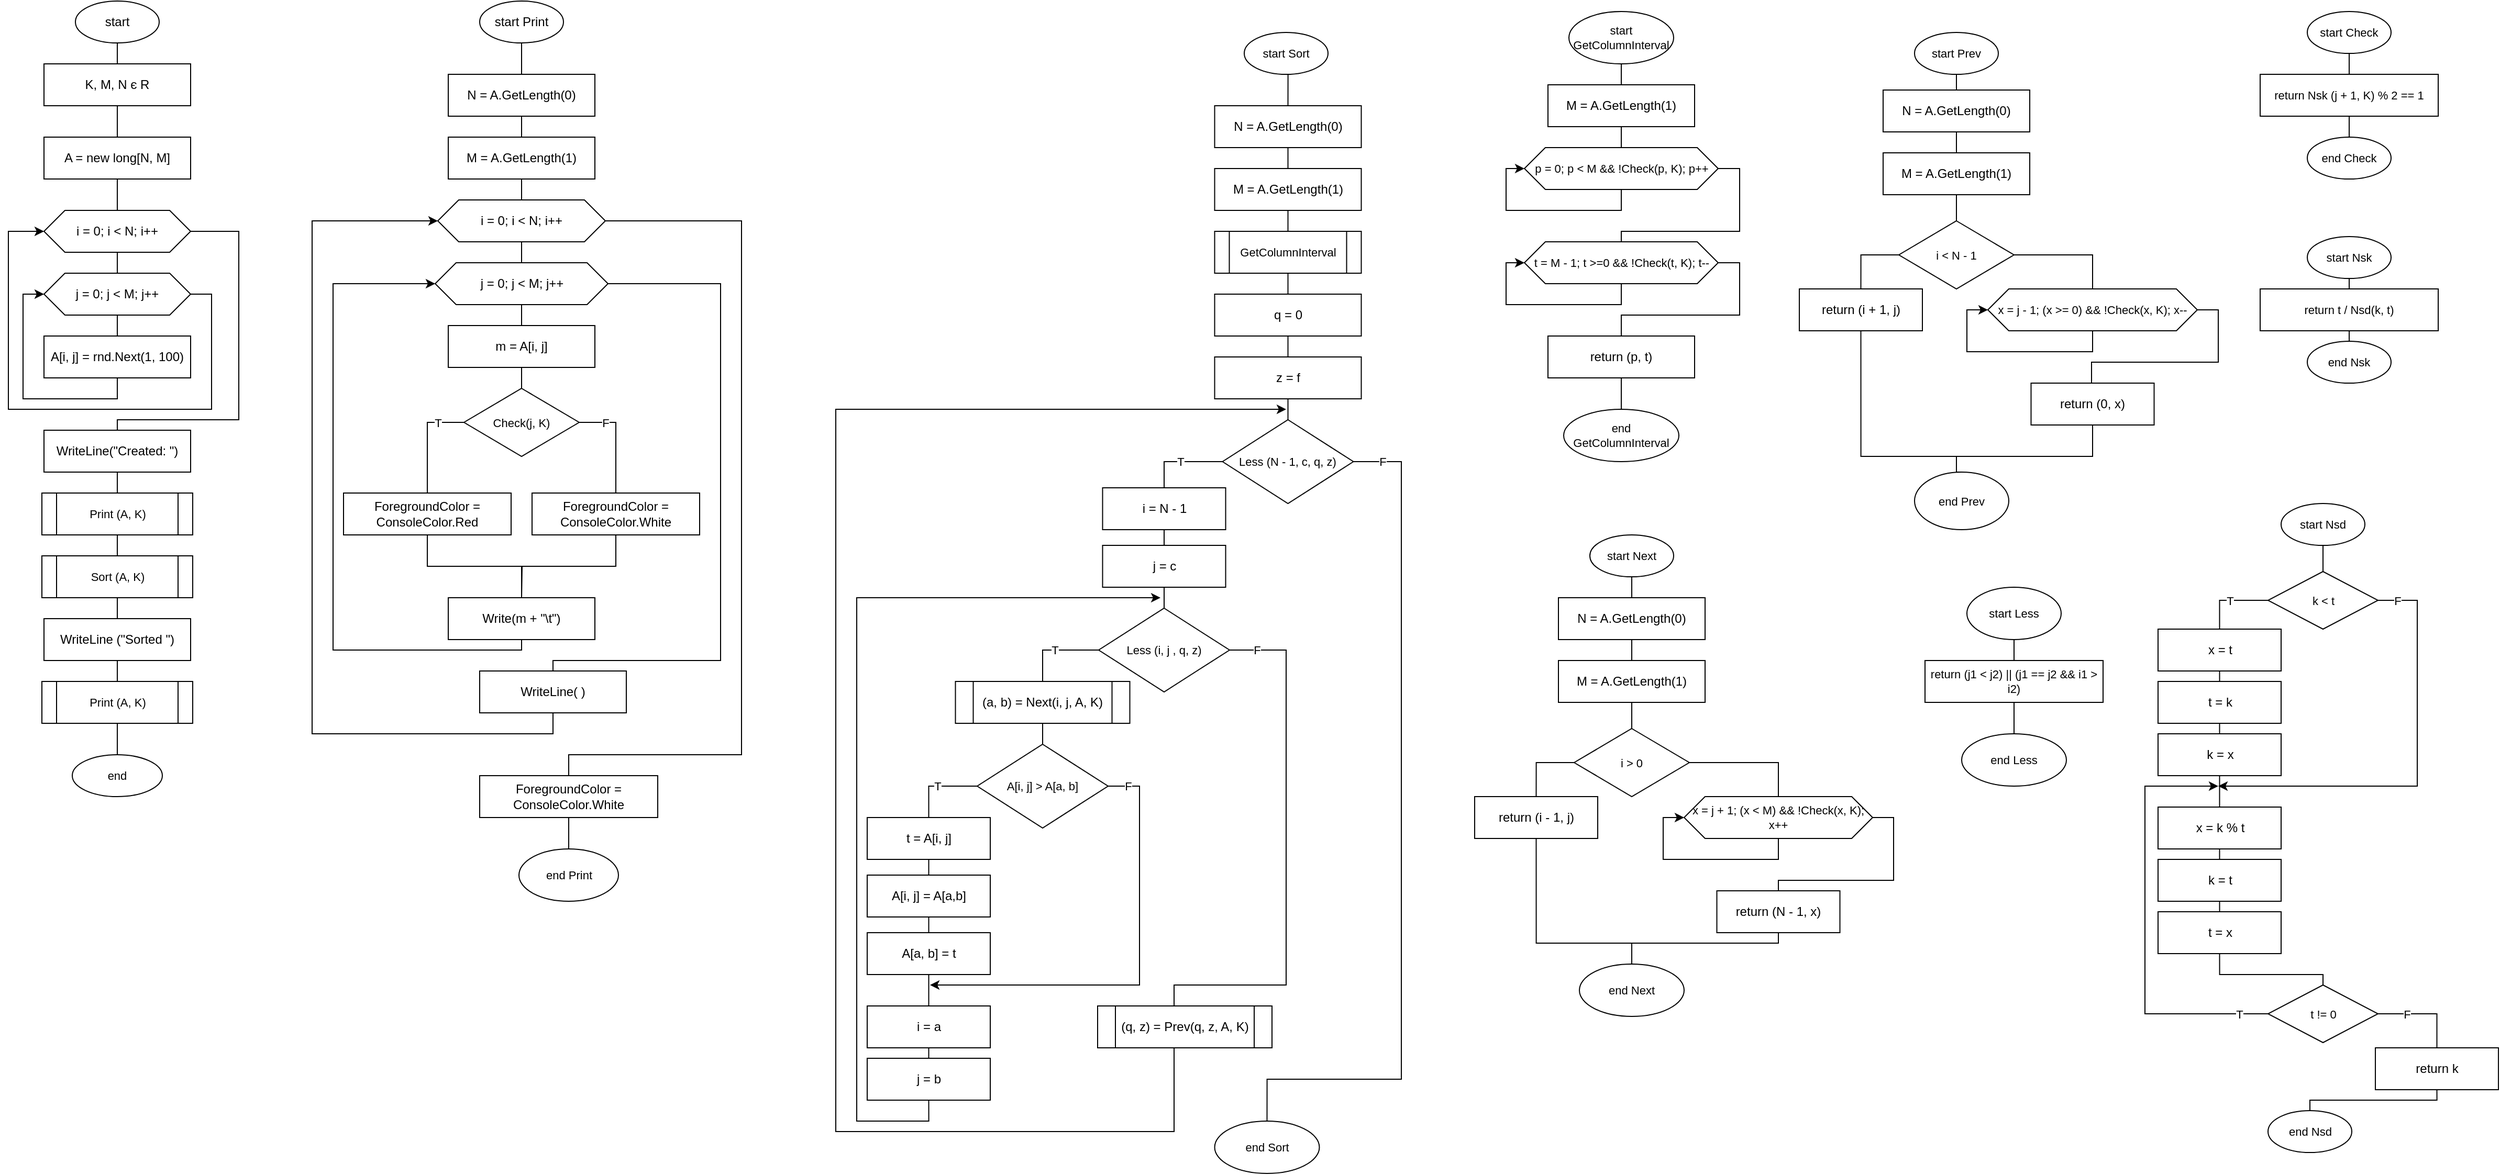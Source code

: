<mxfile version="16.1.2" type="device"><diagram id="p7YYzh1ddA6WnzaodlVI" name="Страница 1"><mxGraphModel dx="2470" dy="1106" grid="1" gridSize="10" guides="1" tooltips="1" connect="1" arrows="1" fold="1" page="1" pageScale="1" pageWidth="827" pageHeight="1169" math="0" shadow="0"><root><mxCell id="0"/><mxCell id="1" parent="0"/><mxCell id="YB86YtJHSqXhkbWJvaEP-5" style="edgeStyle=orthogonalEdgeStyle;rounded=0;orthogonalLoop=1;jettySize=auto;html=1;exitX=0.5;exitY=1;exitDx=0;exitDy=0;exitPerimeter=0;entryX=0.5;entryY=0;entryDx=0;entryDy=0;endArrow=none;endFill=0;" edge="1" parent="1" source="YB86YtJHSqXhkbWJvaEP-1" target="YB86YtJHSqXhkbWJvaEP-2"><mxGeometry relative="1" as="geometry"/></mxCell><mxCell id="YB86YtJHSqXhkbWJvaEP-1" value="start" style="strokeWidth=1;html=1;shape=mxgraph.flowchart.start_1;whiteSpace=wrap;" vertex="1" parent="1"><mxGeometry x="374" y="40" width="80" height="40" as="geometry"/></mxCell><mxCell id="YB86YtJHSqXhkbWJvaEP-6" style="edgeStyle=orthogonalEdgeStyle;rounded=0;orthogonalLoop=1;jettySize=auto;html=1;exitX=0.5;exitY=1;exitDx=0;exitDy=0;entryX=0.5;entryY=0;entryDx=0;entryDy=0;endArrow=none;endFill=0;" edge="1" parent="1" source="YB86YtJHSqXhkbWJvaEP-2" target="YB86YtJHSqXhkbWJvaEP-4"><mxGeometry relative="1" as="geometry"/></mxCell><mxCell id="YB86YtJHSqXhkbWJvaEP-2" value="K, M, N є R" style="rounded=0;whiteSpace=wrap;html=1;strokeWidth=1;" vertex="1" parent="1"><mxGeometry x="344" y="100" width="140" height="40" as="geometry"/></mxCell><mxCell id="YB86YtJHSqXhkbWJvaEP-9" style="edgeStyle=orthogonalEdgeStyle;rounded=0;orthogonalLoop=1;jettySize=auto;html=1;exitX=0.5;exitY=1;exitDx=0;exitDy=0;entryX=0.5;entryY=0;entryDx=0;entryDy=0;endArrow=none;endFill=0;" edge="1" parent="1" source="YB86YtJHSqXhkbWJvaEP-4" target="YB86YtJHSqXhkbWJvaEP-7"><mxGeometry relative="1" as="geometry"/></mxCell><mxCell id="YB86YtJHSqXhkbWJvaEP-4" value="A = new long[N, M]" style="rounded=0;whiteSpace=wrap;html=1;strokeWidth=1;" vertex="1" parent="1"><mxGeometry x="344" y="170" width="140" height="40" as="geometry"/></mxCell><mxCell id="YB86YtJHSqXhkbWJvaEP-10" style="edgeStyle=orthogonalEdgeStyle;rounded=0;orthogonalLoop=1;jettySize=auto;html=1;exitX=0.5;exitY=1;exitDx=0;exitDy=0;entryX=0.5;entryY=0;entryDx=0;entryDy=0;endArrow=none;endFill=0;" edge="1" parent="1" source="YB86YtJHSqXhkbWJvaEP-7" target="YB86YtJHSqXhkbWJvaEP-8"><mxGeometry relative="1" as="geometry"/></mxCell><mxCell id="YB86YtJHSqXhkbWJvaEP-16" style="edgeStyle=orthogonalEdgeStyle;rounded=0;orthogonalLoop=1;jettySize=auto;html=1;exitX=1;exitY=0.5;exitDx=0;exitDy=0;endArrow=none;endFill=0;entryX=0.5;entryY=0;entryDx=0;entryDy=0;" edge="1" parent="1" source="YB86YtJHSqXhkbWJvaEP-7" target="YB86YtJHSqXhkbWJvaEP-15"><mxGeometry relative="1" as="geometry"><mxPoint x="520" y="470" as="targetPoint"/><Array as="points"><mxPoint x="530" y="260"/><mxPoint x="530" y="440"/><mxPoint x="414" y="440"/></Array></mxGeometry></mxCell><mxCell id="YB86YtJHSqXhkbWJvaEP-7" value="i = 0; i &amp;lt; N; i++" style="shape=hexagon;perimeter=hexagonPerimeter2;whiteSpace=wrap;html=1;fixedSize=1;strokeWidth=1;" vertex="1" parent="1"><mxGeometry x="344" y="240" width="140" height="40" as="geometry"/></mxCell><mxCell id="YB86YtJHSqXhkbWJvaEP-12" style="edgeStyle=orthogonalEdgeStyle;rounded=0;orthogonalLoop=1;jettySize=auto;html=1;exitX=0.5;exitY=1;exitDx=0;exitDy=0;endArrow=none;endFill=0;" edge="1" parent="1" source="YB86YtJHSqXhkbWJvaEP-8" target="YB86YtJHSqXhkbWJvaEP-11"><mxGeometry relative="1" as="geometry"/></mxCell><mxCell id="YB86YtJHSqXhkbWJvaEP-14" style="edgeStyle=orthogonalEdgeStyle;rounded=0;orthogonalLoop=1;jettySize=auto;html=1;exitX=1;exitY=0.5;exitDx=0;exitDy=0;endArrow=classic;endFill=1;entryX=0;entryY=0.5;entryDx=0;entryDy=0;" edge="1" parent="1" source="YB86YtJHSqXhkbWJvaEP-8" target="YB86YtJHSqXhkbWJvaEP-7"><mxGeometry relative="1" as="geometry"><mxPoint x="340" y="260" as="targetPoint"/><Array as="points"><mxPoint x="504" y="320"/><mxPoint x="504" y="430"/><mxPoint x="310" y="430"/><mxPoint x="310" y="260"/></Array></mxGeometry></mxCell><mxCell id="YB86YtJHSqXhkbWJvaEP-8" value="j = 0; j &amp;lt; M; j++" style="shape=hexagon;perimeter=hexagonPerimeter2;whiteSpace=wrap;html=1;fixedSize=1;strokeWidth=1;" vertex="1" parent="1"><mxGeometry x="344" y="300" width="140" height="40" as="geometry"/></mxCell><mxCell id="YB86YtJHSqXhkbWJvaEP-13" style="edgeStyle=orthogonalEdgeStyle;rounded=0;orthogonalLoop=1;jettySize=auto;html=1;exitX=0.5;exitY=1;exitDx=0;exitDy=0;entryX=0;entryY=0.5;entryDx=0;entryDy=0;endArrow=classic;endFill=1;" edge="1" parent="1" source="YB86YtJHSqXhkbWJvaEP-11" target="YB86YtJHSqXhkbWJvaEP-8"><mxGeometry relative="1" as="geometry"/></mxCell><mxCell id="YB86YtJHSqXhkbWJvaEP-11" value="A[i, j] = rnd.Next(1, 100)" style="rounded=0;whiteSpace=wrap;html=1;strokeWidth=1;" vertex="1" parent="1"><mxGeometry x="344" y="360" width="140" height="40" as="geometry"/></mxCell><mxCell id="YB86YtJHSqXhkbWJvaEP-26" style="edgeStyle=orthogonalEdgeStyle;rounded=0;orthogonalLoop=1;jettySize=auto;html=1;exitX=0.5;exitY=1;exitDx=0;exitDy=0;fontSize=11;endArrow=none;endFill=0;" edge="1" parent="1" source="YB86YtJHSqXhkbWJvaEP-15" target="YB86YtJHSqXhkbWJvaEP-23"><mxGeometry relative="1" as="geometry"/></mxCell><mxCell id="YB86YtJHSqXhkbWJvaEP-15" value="WriteLine(&quot;Created: &quot;)" style="rounded=0;whiteSpace=wrap;html=1;strokeWidth=1;" vertex="1" parent="1"><mxGeometry x="344" y="450" width="140" height="40" as="geometry"/></mxCell><mxCell id="YB86YtJHSqXhkbWJvaEP-27" style="edgeStyle=orthogonalEdgeStyle;rounded=0;orthogonalLoop=1;jettySize=auto;html=1;exitX=0.5;exitY=1;exitDx=0;exitDy=0;fontSize=11;endArrow=none;endFill=0;" edge="1" parent="1" source="YB86YtJHSqXhkbWJvaEP-23" target="YB86YtJHSqXhkbWJvaEP-24"><mxGeometry relative="1" as="geometry"/></mxCell><mxCell id="YB86YtJHSqXhkbWJvaEP-23" value="Print (A, K)" style="shape=process;whiteSpace=wrap;html=1;backgroundOutline=1;fontSize=11;" vertex="1" parent="1"><mxGeometry x="342" y="510" width="144" height="40" as="geometry"/></mxCell><mxCell id="YB86YtJHSqXhkbWJvaEP-29" style="edgeStyle=orthogonalEdgeStyle;rounded=0;orthogonalLoop=1;jettySize=auto;html=1;exitX=0.5;exitY=1;exitDx=0;exitDy=0;entryX=0.5;entryY=0;entryDx=0;entryDy=0;fontSize=11;endArrow=none;endFill=0;" edge="1" parent="1" source="YB86YtJHSqXhkbWJvaEP-24" target="YB86YtJHSqXhkbWJvaEP-28"><mxGeometry relative="1" as="geometry"/></mxCell><mxCell id="YB86YtJHSqXhkbWJvaEP-24" value="Sort (A, K)" style="shape=process;whiteSpace=wrap;html=1;backgroundOutline=1;fontSize=11;" vertex="1" parent="1"><mxGeometry x="342" y="570" width="144" height="40" as="geometry"/></mxCell><mxCell id="YB86YtJHSqXhkbWJvaEP-32" style="edgeStyle=orthogonalEdgeStyle;rounded=0;orthogonalLoop=1;jettySize=auto;html=1;exitX=0.5;exitY=1;exitDx=0;exitDy=0;entryX=0.5;entryY=0;entryDx=0;entryDy=0;entryPerimeter=0;fontSize=11;endArrow=none;endFill=0;" edge="1" parent="1" source="YB86YtJHSqXhkbWJvaEP-25" target="YB86YtJHSqXhkbWJvaEP-31"><mxGeometry relative="1" as="geometry"/></mxCell><mxCell id="YB86YtJHSqXhkbWJvaEP-25" value="Print (A, K)" style="shape=process;whiteSpace=wrap;html=1;backgroundOutline=1;fontSize=11;" vertex="1" parent="1"><mxGeometry x="342" y="690" width="144" height="40" as="geometry"/></mxCell><mxCell id="YB86YtJHSqXhkbWJvaEP-30" style="edgeStyle=orthogonalEdgeStyle;rounded=0;orthogonalLoop=1;jettySize=auto;html=1;exitX=0.5;exitY=1;exitDx=0;exitDy=0;entryX=0.5;entryY=0;entryDx=0;entryDy=0;fontSize=11;endArrow=none;endFill=0;" edge="1" parent="1" source="YB86YtJHSqXhkbWJvaEP-28" target="YB86YtJHSqXhkbWJvaEP-25"><mxGeometry relative="1" as="geometry"/></mxCell><mxCell id="YB86YtJHSqXhkbWJvaEP-28" value="WriteLine (&quot;Sorted &quot;)" style="rounded=0;whiteSpace=wrap;html=1;strokeWidth=1;" vertex="1" parent="1"><mxGeometry x="344" y="630" width="140" height="40" as="geometry"/></mxCell><mxCell id="YB86YtJHSqXhkbWJvaEP-31" value="end" style="strokeWidth=1;html=1;shape=mxgraph.flowchart.start_1;whiteSpace=wrap;fontSize=11;" vertex="1" parent="1"><mxGeometry x="371" y="760" width="86" height="40" as="geometry"/></mxCell><mxCell id="YB86YtJHSqXhkbWJvaEP-39" style="edgeStyle=orthogonalEdgeStyle;rounded=0;orthogonalLoop=1;jettySize=auto;html=1;exitX=0.5;exitY=1;exitDx=0;exitDy=0;exitPerimeter=0;entryX=0.5;entryY=0;entryDx=0;entryDy=0;fontSize=11;endArrow=none;endFill=0;" edge="1" parent="1" source="YB86YtJHSqXhkbWJvaEP-34" target="YB86YtJHSqXhkbWJvaEP-35"><mxGeometry relative="1" as="geometry"/></mxCell><mxCell id="YB86YtJHSqXhkbWJvaEP-34" value="start Print" style="strokeWidth=1;html=1;shape=mxgraph.flowchart.start_1;whiteSpace=wrap;" vertex="1" parent="1"><mxGeometry x="760" y="40" width="80" height="40" as="geometry"/></mxCell><mxCell id="YB86YtJHSqXhkbWJvaEP-40" style="edgeStyle=orthogonalEdgeStyle;rounded=0;orthogonalLoop=1;jettySize=auto;html=1;exitX=0.5;exitY=1;exitDx=0;exitDy=0;entryX=0.5;entryY=0;entryDx=0;entryDy=0;fontSize=11;endArrow=none;endFill=0;" edge="1" parent="1" source="YB86YtJHSqXhkbWJvaEP-35" target="YB86YtJHSqXhkbWJvaEP-36"><mxGeometry relative="1" as="geometry"/></mxCell><mxCell id="YB86YtJHSqXhkbWJvaEP-35" value="N = A.GetLength(0)" style="rounded=0;whiteSpace=wrap;html=1;strokeWidth=1;" vertex="1" parent="1"><mxGeometry x="730" y="110" width="140" height="40" as="geometry"/></mxCell><mxCell id="YB86YtJHSqXhkbWJvaEP-41" style="edgeStyle=orthogonalEdgeStyle;rounded=0;orthogonalLoop=1;jettySize=auto;html=1;exitX=0.5;exitY=1;exitDx=0;exitDy=0;fontSize=11;endArrow=none;endFill=0;" edge="1" parent="1" source="YB86YtJHSqXhkbWJvaEP-36" target="YB86YtJHSqXhkbWJvaEP-37"><mxGeometry relative="1" as="geometry"/></mxCell><mxCell id="YB86YtJHSqXhkbWJvaEP-36" value="M = A.GetLength(1)" style="rounded=0;whiteSpace=wrap;html=1;strokeWidth=1;" vertex="1" parent="1"><mxGeometry x="730" y="170" width="140" height="40" as="geometry"/></mxCell><mxCell id="YB86YtJHSqXhkbWJvaEP-42" style="edgeStyle=orthogonalEdgeStyle;rounded=0;orthogonalLoop=1;jettySize=auto;html=1;exitX=0.5;exitY=1;exitDx=0;exitDy=0;entryX=0.5;entryY=0;entryDx=0;entryDy=0;fontSize=11;endArrow=none;endFill=0;" edge="1" parent="1" source="YB86YtJHSqXhkbWJvaEP-37" target="YB86YtJHSqXhkbWJvaEP-38"><mxGeometry relative="1" as="geometry"/></mxCell><mxCell id="YB86YtJHSqXhkbWJvaEP-62" style="edgeStyle=orthogonalEdgeStyle;rounded=0;orthogonalLoop=1;jettySize=auto;html=1;exitX=1;exitY=0.5;exitDx=0;exitDy=0;fontSize=11;endArrow=none;endFill=0;entryX=0.5;entryY=0;entryDx=0;entryDy=0;" edge="1" parent="1" source="YB86YtJHSqXhkbWJvaEP-37" target="YB86YtJHSqXhkbWJvaEP-63"><mxGeometry relative="1" as="geometry"><mxPoint x="1010" y="760" as="targetPoint"/><Array as="points"><mxPoint x="1010" y="250"/><mxPoint x="1010" y="760"/><mxPoint x="845" y="760"/></Array></mxGeometry></mxCell><mxCell id="YB86YtJHSqXhkbWJvaEP-37" value="i = 0; i &amp;lt; N; i++" style="shape=hexagon;perimeter=hexagonPerimeter2;whiteSpace=wrap;html=1;fixedSize=1;strokeWidth=1;" vertex="1" parent="1"><mxGeometry x="720" y="230" width="160" height="40" as="geometry"/></mxCell><mxCell id="YB86YtJHSqXhkbWJvaEP-45" style="edgeStyle=orthogonalEdgeStyle;rounded=0;orthogonalLoop=1;jettySize=auto;html=1;exitX=0.5;exitY=1;exitDx=0;exitDy=0;entryX=0.5;entryY=0;entryDx=0;entryDy=0;fontSize=11;endArrow=none;endFill=0;" edge="1" parent="1" source="YB86YtJHSqXhkbWJvaEP-38" target="YB86YtJHSqXhkbWJvaEP-43"><mxGeometry relative="1" as="geometry"/></mxCell><mxCell id="YB86YtJHSqXhkbWJvaEP-57" style="edgeStyle=orthogonalEdgeStyle;rounded=0;orthogonalLoop=1;jettySize=auto;html=1;exitX=1;exitY=0.5;exitDx=0;exitDy=0;fontSize=11;endArrow=none;endFill=0;entryX=0.5;entryY=0;entryDx=0;entryDy=0;" edge="1" parent="1" source="YB86YtJHSqXhkbWJvaEP-38" target="YB86YtJHSqXhkbWJvaEP-56"><mxGeometry relative="1" as="geometry"><mxPoint x="990" y="720" as="targetPoint"/><Array as="points"><mxPoint x="990" y="310"/><mxPoint x="990" y="670"/><mxPoint x="830" y="670"/></Array></mxGeometry></mxCell><mxCell id="YB86YtJHSqXhkbWJvaEP-38" value="j = 0; j &amp;lt; M; j++" style="shape=hexagon;perimeter=hexagonPerimeter2;whiteSpace=wrap;html=1;fixedSize=1;strokeWidth=1;" vertex="1" parent="1"><mxGeometry x="717.5" y="290" width="165" height="40" as="geometry"/></mxCell><mxCell id="YB86YtJHSqXhkbWJvaEP-47" style="edgeStyle=orthogonalEdgeStyle;rounded=0;orthogonalLoop=1;jettySize=auto;html=1;exitX=0.5;exitY=1;exitDx=0;exitDy=0;entryX=0.5;entryY=0;entryDx=0;entryDy=0;fontSize=11;endArrow=none;endFill=0;" edge="1" parent="1" source="YB86YtJHSqXhkbWJvaEP-43" target="YB86YtJHSqXhkbWJvaEP-46"><mxGeometry relative="1" as="geometry"/></mxCell><mxCell id="YB86YtJHSqXhkbWJvaEP-43" value="m = A[i, j]" style="rounded=0;whiteSpace=wrap;html=1;strokeWidth=1;" vertex="1" parent="1"><mxGeometry x="730" y="350" width="140" height="40" as="geometry"/></mxCell><mxCell id="YB86YtJHSqXhkbWJvaEP-49" value="T" style="edgeStyle=orthogonalEdgeStyle;rounded=0;orthogonalLoop=1;jettySize=auto;html=1;exitX=0;exitY=0.5;exitDx=0;exitDy=0;fontSize=11;endArrow=none;endFill=0;" edge="1" parent="1" source="YB86YtJHSqXhkbWJvaEP-46" target="YB86YtJHSqXhkbWJvaEP-48"><mxGeometry x="-0.512" relative="1" as="geometry"><mxPoint as="offset"/></mxGeometry></mxCell><mxCell id="YB86YtJHSqXhkbWJvaEP-51" value="F" style="edgeStyle=orthogonalEdgeStyle;rounded=0;orthogonalLoop=1;jettySize=auto;html=1;exitX=1;exitY=0.5;exitDx=0;exitDy=0;fontSize=11;endArrow=none;endFill=0;" edge="1" parent="1" source="YB86YtJHSqXhkbWJvaEP-46" target="YB86YtJHSqXhkbWJvaEP-50"><mxGeometry x="-0.512" relative="1" as="geometry"><mxPoint as="offset"/></mxGeometry></mxCell><mxCell id="YB86YtJHSqXhkbWJvaEP-46" value="Check(j, K)" style="rhombus;whiteSpace=wrap;html=1;strokeWidth=1;fontSize=11;" vertex="1" parent="1"><mxGeometry x="745" y="410" width="110" height="65" as="geometry"/></mxCell><mxCell id="YB86YtJHSqXhkbWJvaEP-53" style="edgeStyle=orthogonalEdgeStyle;rounded=0;orthogonalLoop=1;jettySize=auto;html=1;exitX=0.5;exitY=1;exitDx=0;exitDy=0;entryX=0.5;entryY=0;entryDx=0;entryDy=0;fontSize=11;endArrow=none;endFill=0;" edge="1" parent="1" source="YB86YtJHSqXhkbWJvaEP-48" target="YB86YtJHSqXhkbWJvaEP-52"><mxGeometry relative="1" as="geometry"/></mxCell><mxCell id="YB86YtJHSqXhkbWJvaEP-48" value="ForegroundColor = ConsoleColor.Red" style="rounded=0;whiteSpace=wrap;html=1;strokeWidth=1;" vertex="1" parent="1"><mxGeometry x="630" y="510" width="160" height="40" as="geometry"/></mxCell><mxCell id="YB86YtJHSqXhkbWJvaEP-54" style="edgeStyle=orthogonalEdgeStyle;rounded=0;orthogonalLoop=1;jettySize=auto;html=1;exitX=0.5;exitY=1;exitDx=0;exitDy=0;fontSize=11;endArrow=none;endFill=0;" edge="1" parent="1" source="YB86YtJHSqXhkbWJvaEP-50"><mxGeometry relative="1" as="geometry"><mxPoint x="800" y="610" as="targetPoint"/></mxGeometry></mxCell><mxCell id="YB86YtJHSqXhkbWJvaEP-50" value="ForegroundColor = ConsoleColor.White" style="rounded=0;whiteSpace=wrap;html=1;strokeWidth=1;" vertex="1" parent="1"><mxGeometry x="810" y="510" width="160" height="40" as="geometry"/></mxCell><mxCell id="YB86YtJHSqXhkbWJvaEP-55" style="edgeStyle=orthogonalEdgeStyle;rounded=0;orthogonalLoop=1;jettySize=auto;html=1;exitX=0.5;exitY=1;exitDx=0;exitDy=0;fontSize=11;endArrow=classic;endFill=1;entryX=0;entryY=0.5;entryDx=0;entryDy=0;" edge="1" parent="1" source="YB86YtJHSqXhkbWJvaEP-52" target="YB86YtJHSqXhkbWJvaEP-38"><mxGeometry relative="1" as="geometry"><mxPoint x="710" y="310" as="targetPoint"/><Array as="points"><mxPoint x="800" y="660"/><mxPoint x="620" y="660"/><mxPoint x="620" y="310"/></Array></mxGeometry></mxCell><mxCell id="YB86YtJHSqXhkbWJvaEP-52" value="Write(m + &quot;\t&quot;)" style="rounded=0;whiteSpace=wrap;html=1;strokeWidth=1;" vertex="1" parent="1"><mxGeometry x="730" y="610" width="140" height="40" as="geometry"/></mxCell><mxCell id="YB86YtJHSqXhkbWJvaEP-60" style="edgeStyle=orthogonalEdgeStyle;rounded=0;orthogonalLoop=1;jettySize=auto;html=1;exitX=0.5;exitY=1;exitDx=0;exitDy=0;fontSize=11;endArrow=classic;endFill=1;entryX=0;entryY=0.5;entryDx=0;entryDy=0;" edge="1" parent="1" source="YB86YtJHSqXhkbWJvaEP-56" target="YB86YtJHSqXhkbWJvaEP-37"><mxGeometry relative="1" as="geometry"><mxPoint x="610" y="240" as="targetPoint"/><Array as="points"><mxPoint x="830" y="740"/><mxPoint x="600" y="740"/><mxPoint x="600" y="250"/></Array></mxGeometry></mxCell><mxCell id="YB86YtJHSqXhkbWJvaEP-56" value="WriteLine( )" style="rounded=0;whiteSpace=wrap;html=1;strokeWidth=1;" vertex="1" parent="1"><mxGeometry x="760" y="680" width="140" height="40" as="geometry"/></mxCell><mxCell id="YB86YtJHSqXhkbWJvaEP-66" style="edgeStyle=orthogonalEdgeStyle;rounded=0;orthogonalLoop=1;jettySize=auto;html=1;exitX=0.5;exitY=1;exitDx=0;exitDy=0;fontSize=11;endArrow=none;endFill=0;" edge="1" parent="1" source="YB86YtJHSqXhkbWJvaEP-63" target="YB86YtJHSqXhkbWJvaEP-65"><mxGeometry relative="1" as="geometry"/></mxCell><mxCell id="YB86YtJHSqXhkbWJvaEP-63" value="ForegroundColor = ConsoleColor.White" style="rounded=0;whiteSpace=wrap;html=1;strokeWidth=1;" vertex="1" parent="1"><mxGeometry x="760" y="780" width="170" height="40" as="geometry"/></mxCell><mxCell id="YB86YtJHSqXhkbWJvaEP-65" value="end Print" style="strokeWidth=1;html=1;shape=mxgraph.flowchart.start_1;whiteSpace=wrap;fontSize=11;" vertex="1" parent="1"><mxGeometry x="797.5" y="850" width="95" height="50" as="geometry"/></mxCell><mxCell id="YB86YtJHSqXhkbWJvaEP-95" style="edgeStyle=orthogonalEdgeStyle;rounded=0;orthogonalLoop=1;jettySize=auto;html=1;exitX=0.5;exitY=1;exitDx=0;exitDy=0;exitPerimeter=0;entryX=0.5;entryY=0;entryDx=0;entryDy=0;fontSize=11;endArrow=none;endFill=0;" edge="1" parent="1" source="YB86YtJHSqXhkbWJvaEP-67" target="YB86YtJHSqXhkbWJvaEP-68"><mxGeometry relative="1" as="geometry"/></mxCell><mxCell id="YB86YtJHSqXhkbWJvaEP-67" value="start Sort" style="strokeWidth=1;html=1;shape=mxgraph.flowchart.start_1;whiteSpace=wrap;fontSize=11;" vertex="1" parent="1"><mxGeometry x="1490" y="70" width="80" height="40" as="geometry"/></mxCell><mxCell id="YB86YtJHSqXhkbWJvaEP-94" style="edgeStyle=orthogonalEdgeStyle;rounded=0;orthogonalLoop=1;jettySize=auto;html=1;exitX=0.5;exitY=1;exitDx=0;exitDy=0;entryX=0.5;entryY=0;entryDx=0;entryDy=0;fontSize=11;endArrow=none;endFill=0;" edge="1" parent="1" source="YB86YtJHSqXhkbWJvaEP-68" target="YB86YtJHSqXhkbWJvaEP-69"><mxGeometry relative="1" as="geometry"/></mxCell><mxCell id="YB86YtJHSqXhkbWJvaEP-68" value="N = A.GetLength(0)" style="rounded=0;whiteSpace=wrap;html=1;strokeWidth=1;" vertex="1" parent="1"><mxGeometry x="1461.75" y="140" width="140" height="40" as="geometry"/></mxCell><mxCell id="YB86YtJHSqXhkbWJvaEP-92" style="edgeStyle=orthogonalEdgeStyle;rounded=0;orthogonalLoop=1;jettySize=auto;html=1;exitX=0.5;exitY=1;exitDx=0;exitDy=0;entryX=0.5;entryY=0;entryDx=0;entryDy=0;fontSize=11;endArrow=none;endFill=0;" edge="1" parent="1" source="YB86YtJHSqXhkbWJvaEP-69" target="YB86YtJHSqXhkbWJvaEP-70"><mxGeometry relative="1" as="geometry"/></mxCell><mxCell id="YB86YtJHSqXhkbWJvaEP-69" value="M = A.GetLength(1)" style="rounded=0;whiteSpace=wrap;html=1;strokeWidth=1;" vertex="1" parent="1"><mxGeometry x="1461.75" y="200" width="140" height="40" as="geometry"/></mxCell><mxCell id="YB86YtJHSqXhkbWJvaEP-91" style="edgeStyle=orthogonalEdgeStyle;rounded=0;orthogonalLoop=1;jettySize=auto;html=1;exitX=0.5;exitY=1;exitDx=0;exitDy=0;entryX=0.5;entryY=0;entryDx=0;entryDy=0;fontSize=11;endArrow=none;endFill=0;" edge="1" parent="1" source="YB86YtJHSqXhkbWJvaEP-70" target="YB86YtJHSqXhkbWJvaEP-74"><mxGeometry relative="1" as="geometry"/></mxCell><mxCell id="YB86YtJHSqXhkbWJvaEP-70" value="GetColumnInterval" style="shape=process;whiteSpace=wrap;html=1;backgroundOutline=1;fontSize=11;" vertex="1" parent="1"><mxGeometry x="1461.75" y="260" width="140" height="40" as="geometry"/></mxCell><mxCell id="YB86YtJHSqXhkbWJvaEP-90" style="edgeStyle=orthogonalEdgeStyle;rounded=0;orthogonalLoop=1;jettySize=auto;html=1;exitX=0.5;exitY=1;exitDx=0;exitDy=0;entryX=0.5;entryY=0;entryDx=0;entryDy=0;fontSize=11;endArrow=none;endFill=0;" edge="1" parent="1" source="YB86YtJHSqXhkbWJvaEP-74" target="YB86YtJHSqXhkbWJvaEP-75"><mxGeometry relative="1" as="geometry"/></mxCell><mxCell id="YB86YtJHSqXhkbWJvaEP-74" value="q = 0" style="rounded=0;whiteSpace=wrap;html=1;strokeWidth=1;" vertex="1" parent="1"><mxGeometry x="1461.75" y="320" width="140" height="40" as="geometry"/></mxCell><mxCell id="YB86YtJHSqXhkbWJvaEP-89" style="edgeStyle=orthogonalEdgeStyle;rounded=0;orthogonalLoop=1;jettySize=auto;html=1;exitX=0.5;exitY=1;exitDx=0;exitDy=0;entryX=0.5;entryY=0;entryDx=0;entryDy=0;fontSize=11;endArrow=none;endFill=0;" edge="1" parent="1" source="YB86YtJHSqXhkbWJvaEP-75" target="YB86YtJHSqXhkbWJvaEP-78"><mxGeometry relative="1" as="geometry"/></mxCell><mxCell id="YB86YtJHSqXhkbWJvaEP-75" value="z = f" style="rounded=0;whiteSpace=wrap;html=1;strokeWidth=1;" vertex="1" parent="1"><mxGeometry x="1461.75" y="380" width="140" height="40" as="geometry"/></mxCell><mxCell id="YB86YtJHSqXhkbWJvaEP-88" value="T" style="edgeStyle=orthogonalEdgeStyle;rounded=0;orthogonalLoop=1;jettySize=auto;html=1;exitX=0;exitY=0.5;exitDx=0;exitDy=0;entryX=0.5;entryY=0;entryDx=0;entryDy=0;fontSize=11;endArrow=none;endFill=0;" edge="1" parent="1" source="YB86YtJHSqXhkbWJvaEP-78" target="YB86YtJHSqXhkbWJvaEP-80"><mxGeometry relative="1" as="geometry"/></mxCell><mxCell id="YB86YtJHSqXhkbWJvaEP-117" value="F" style="edgeStyle=orthogonalEdgeStyle;rounded=0;orthogonalLoop=1;jettySize=auto;html=1;exitX=1;exitY=0.5;exitDx=0;exitDy=0;fontSize=11;endArrow=none;endFill=0;entryX=0.5;entryY=0;entryDx=0;entryDy=0;entryPerimeter=0;" edge="1" parent="1" source="YB86YtJHSqXhkbWJvaEP-78" target="YB86YtJHSqXhkbWJvaEP-118"><mxGeometry x="-0.93" relative="1" as="geometry"><mxPoint x="1500" y="1200" as="targetPoint"/><Array as="points"><mxPoint x="1640" y="480"/><mxPoint x="1640" y="1070"/><mxPoint x="1512" y="1070"/></Array><mxPoint as="offset"/></mxGeometry></mxCell><mxCell id="YB86YtJHSqXhkbWJvaEP-78" value="Less (N - 1, c, q, z)" style="rhombus;whiteSpace=wrap;html=1;strokeWidth=1;fontSize=11;" vertex="1" parent="1"><mxGeometry x="1469.25" y="440" width="125" height="80" as="geometry"/></mxCell><mxCell id="YB86YtJHSqXhkbWJvaEP-87" style="edgeStyle=orthogonalEdgeStyle;rounded=0;orthogonalLoop=1;jettySize=auto;html=1;exitX=0.5;exitY=1;exitDx=0;exitDy=0;entryX=0.5;entryY=0;entryDx=0;entryDy=0;fontSize=11;endArrow=none;endFill=0;" edge="1" parent="1" source="YB86YtJHSqXhkbWJvaEP-80" target="YB86YtJHSqXhkbWJvaEP-81"><mxGeometry relative="1" as="geometry"/></mxCell><mxCell id="YB86YtJHSqXhkbWJvaEP-80" value="i = N - 1" style="rounded=0;whiteSpace=wrap;html=1;strokeWidth=1;" vertex="1" parent="1"><mxGeometry x="1354.75" y="505" width="117.5" height="40" as="geometry"/></mxCell><mxCell id="YB86YtJHSqXhkbWJvaEP-112" style="edgeStyle=orthogonalEdgeStyle;rounded=0;orthogonalLoop=1;jettySize=auto;html=1;exitX=0.5;exitY=1;exitDx=0;exitDy=0;entryX=0.5;entryY=0;entryDx=0;entryDy=0;fontSize=11;endArrow=none;endFill=0;" edge="1" parent="1" source="YB86YtJHSqXhkbWJvaEP-81" target="YB86YtJHSqXhkbWJvaEP-84"><mxGeometry relative="1" as="geometry"/></mxCell><mxCell id="YB86YtJHSqXhkbWJvaEP-81" value="j = c" style="rounded=0;whiteSpace=wrap;html=1;strokeWidth=1;" vertex="1" parent="1"><mxGeometry x="1354.75" y="560" width="117.5" height="40" as="geometry"/></mxCell><mxCell id="YB86YtJHSqXhkbWJvaEP-97" value="T" style="edgeStyle=orthogonalEdgeStyle;rounded=0;orthogonalLoop=1;jettySize=auto;html=1;exitX=0;exitY=0.5;exitDx=0;exitDy=0;fontSize=11;endArrow=none;endFill=0;entryX=0.5;entryY=0;entryDx=0;entryDy=0;" edge="1" parent="1" source="YB86YtJHSqXhkbWJvaEP-84" target="YB86YtJHSqXhkbWJvaEP-119"><mxGeometry relative="1" as="geometry"><mxPoint x="1270" y="660" as="targetPoint"/></mxGeometry></mxCell><mxCell id="YB86YtJHSqXhkbWJvaEP-115" value="F" style="edgeStyle=orthogonalEdgeStyle;rounded=0;orthogonalLoop=1;jettySize=auto;html=1;exitX=1;exitY=0.5;exitDx=0;exitDy=0;entryX=0.5;entryY=0;entryDx=0;entryDy=0;fontSize=11;endArrow=none;endFill=0;" edge="1" parent="1" source="YB86YtJHSqXhkbWJvaEP-84" target="YB86YtJHSqXhkbWJvaEP-114"><mxGeometry x="-0.898" relative="1" as="geometry"><Array as="points"><mxPoint x="1530" y="660"/><mxPoint x="1530" y="980"/><mxPoint x="1423" y="980"/><mxPoint x="1423" y="1000"/></Array><mxPoint as="offset"/></mxGeometry></mxCell><mxCell id="YB86YtJHSqXhkbWJvaEP-84" value="Less (i, j , q, z)" style="rhombus;whiteSpace=wrap;html=1;strokeWidth=1;fontSize=11;" vertex="1" parent="1"><mxGeometry x="1351" y="620" width="125" height="80" as="geometry"/></mxCell><mxCell id="YB86YtJHSqXhkbWJvaEP-103" value="T" style="edgeStyle=orthogonalEdgeStyle;rounded=0;orthogonalLoop=1;jettySize=auto;html=1;exitX=0;exitY=0.5;exitDx=0;exitDy=0;fontSize=11;endArrow=none;endFill=0;" edge="1" parent="1" source="YB86YtJHSqXhkbWJvaEP-98" target="YB86YtJHSqXhkbWJvaEP-100"><mxGeometry relative="1" as="geometry"/></mxCell><mxCell id="YB86YtJHSqXhkbWJvaEP-110" value="F" style="edgeStyle=orthogonalEdgeStyle;rounded=0;orthogonalLoop=1;jettySize=auto;html=1;exitX=1;exitY=0.5;exitDx=0;exitDy=0;fontSize=11;endArrow=classic;endFill=1;" edge="1" parent="1" source="YB86YtJHSqXhkbWJvaEP-98"><mxGeometry x="-0.909" relative="1" as="geometry"><mxPoint x="1190" y="980" as="targetPoint"/><Array as="points"><mxPoint x="1390" y="790"/><mxPoint x="1390" y="980"/></Array><mxPoint as="offset"/></mxGeometry></mxCell><mxCell id="YB86YtJHSqXhkbWJvaEP-98" value="A[i, j] &amp;gt; A[a, b]" style="rhombus;whiteSpace=wrap;html=1;strokeWidth=1;fontSize=11;" vertex="1" parent="1"><mxGeometry x="1235" y="750" width="125" height="80" as="geometry"/></mxCell><mxCell id="YB86YtJHSqXhkbWJvaEP-104" style="edgeStyle=orthogonalEdgeStyle;rounded=0;orthogonalLoop=1;jettySize=auto;html=1;exitX=0.5;exitY=1;exitDx=0;exitDy=0;entryX=0.5;entryY=0;entryDx=0;entryDy=0;fontSize=11;endArrow=none;endFill=0;" edge="1" parent="1" source="YB86YtJHSqXhkbWJvaEP-100" target="YB86YtJHSqXhkbWJvaEP-101"><mxGeometry relative="1" as="geometry"/></mxCell><mxCell id="YB86YtJHSqXhkbWJvaEP-100" value="t = A[i, j]" style="rounded=0;whiteSpace=wrap;html=1;strokeWidth=1;" vertex="1" parent="1"><mxGeometry x="1130" y="820" width="117.5" height="40" as="geometry"/></mxCell><mxCell id="YB86YtJHSqXhkbWJvaEP-105" style="edgeStyle=orthogonalEdgeStyle;rounded=0;orthogonalLoop=1;jettySize=auto;html=1;exitX=0.5;exitY=1;exitDx=0;exitDy=0;entryX=0.5;entryY=0;entryDx=0;entryDy=0;fontSize=11;endArrow=none;endFill=0;" edge="1" parent="1" source="YB86YtJHSqXhkbWJvaEP-101" target="YB86YtJHSqXhkbWJvaEP-102"><mxGeometry relative="1" as="geometry"/></mxCell><mxCell id="YB86YtJHSqXhkbWJvaEP-101" value="A[i, j] = A[a,b]" style="rounded=0;whiteSpace=wrap;html=1;strokeWidth=1;" vertex="1" parent="1"><mxGeometry x="1130" y="875" width="117.5" height="40" as="geometry"/></mxCell><mxCell id="YB86YtJHSqXhkbWJvaEP-109" style="edgeStyle=orthogonalEdgeStyle;rounded=0;orthogonalLoop=1;jettySize=auto;html=1;exitX=0.5;exitY=1;exitDx=0;exitDy=0;entryX=0.5;entryY=0;entryDx=0;entryDy=0;fontSize=11;endArrow=none;endFill=0;" edge="1" parent="1" source="YB86YtJHSqXhkbWJvaEP-102" target="YB86YtJHSqXhkbWJvaEP-106"><mxGeometry relative="1" as="geometry"/></mxCell><mxCell id="YB86YtJHSqXhkbWJvaEP-102" value="A[a, b] = t" style="rounded=0;whiteSpace=wrap;html=1;strokeWidth=1;" vertex="1" parent="1"><mxGeometry x="1130" y="930" width="117.5" height="40" as="geometry"/></mxCell><mxCell id="YB86YtJHSqXhkbWJvaEP-108" style="edgeStyle=orthogonalEdgeStyle;rounded=0;orthogonalLoop=1;jettySize=auto;html=1;exitX=0.5;exitY=1;exitDx=0;exitDy=0;entryX=0.5;entryY=0;entryDx=0;entryDy=0;fontSize=11;endArrow=none;endFill=0;" edge="1" parent="1" source="YB86YtJHSqXhkbWJvaEP-106" target="YB86YtJHSqXhkbWJvaEP-107"><mxGeometry relative="1" as="geometry"/></mxCell><mxCell id="YB86YtJHSqXhkbWJvaEP-106" value="i = a" style="rounded=0;whiteSpace=wrap;html=1;strokeWidth=1;" vertex="1" parent="1"><mxGeometry x="1130" y="1000" width="117.5" height="40" as="geometry"/></mxCell><mxCell id="YB86YtJHSqXhkbWJvaEP-111" style="edgeStyle=orthogonalEdgeStyle;rounded=0;orthogonalLoop=1;jettySize=auto;html=1;exitX=0.5;exitY=1;exitDx=0;exitDy=0;fontSize=11;endArrow=classic;endFill=1;" edge="1" parent="1" source="YB86YtJHSqXhkbWJvaEP-107"><mxGeometry relative="1" as="geometry"><mxPoint x="1410" y="610" as="targetPoint"/><Array as="points"><mxPoint x="1189" y="1110"/><mxPoint x="1120" y="1110"/><mxPoint x="1120" y="610"/></Array></mxGeometry></mxCell><mxCell id="YB86YtJHSqXhkbWJvaEP-107" value="j = b" style="rounded=0;whiteSpace=wrap;html=1;strokeWidth=1;" vertex="1" parent="1"><mxGeometry x="1130" y="1050" width="117.5" height="40" as="geometry"/></mxCell><mxCell id="YB86YtJHSqXhkbWJvaEP-116" style="edgeStyle=orthogonalEdgeStyle;rounded=0;orthogonalLoop=1;jettySize=auto;html=1;exitX=0.5;exitY=1;exitDx=0;exitDy=0;fontSize=11;endArrow=classic;endFill=1;" edge="1" parent="1" source="YB86YtJHSqXhkbWJvaEP-114"><mxGeometry relative="1" as="geometry"><mxPoint x="1530" y="430" as="targetPoint"/><Array as="points"><mxPoint x="1423" y="1040"/><mxPoint x="1423" y="1120"/><mxPoint x="1100" y="1120"/><mxPoint x="1100" y="430"/></Array></mxGeometry></mxCell><mxCell id="YB86YtJHSqXhkbWJvaEP-114" value="&lt;span style=&quot;font-size: 12px&quot;&gt;(q, z) = Prev(q, z, A, K)&lt;/span&gt;" style="shape=process;whiteSpace=wrap;html=1;backgroundOutline=1;fontSize=11;" vertex="1" parent="1"><mxGeometry x="1350" y="1000" width="166.5" height="40" as="geometry"/></mxCell><mxCell id="YB86YtJHSqXhkbWJvaEP-118" value="end Sort" style="strokeWidth=1;html=1;shape=mxgraph.flowchart.start_1;whiteSpace=wrap;fontSize=11;" vertex="1" parent="1"><mxGeometry x="1461.75" y="1110" width="100" height="50" as="geometry"/></mxCell><mxCell id="YB86YtJHSqXhkbWJvaEP-120" style="edgeStyle=orthogonalEdgeStyle;rounded=0;orthogonalLoop=1;jettySize=auto;html=1;exitX=0.5;exitY=1;exitDx=0;exitDy=0;entryX=0.5;entryY=0;entryDx=0;entryDy=0;fontSize=11;endArrow=none;endFill=0;" edge="1" parent="1" source="YB86YtJHSqXhkbWJvaEP-119" target="YB86YtJHSqXhkbWJvaEP-98"><mxGeometry relative="1" as="geometry"/></mxCell><mxCell id="YB86YtJHSqXhkbWJvaEP-119" value="&lt;span style=&quot;font-size: 12px&quot;&gt;(a, b) = Next(i, j, A, K)&lt;/span&gt;" style="shape=process;whiteSpace=wrap;html=1;backgroundOutline=1;fontSize=11;" vertex="1" parent="1"><mxGeometry x="1214.25" y="690" width="166.5" height="40" as="geometry"/></mxCell><mxCell id="YB86YtJHSqXhkbWJvaEP-130" style="edgeStyle=orthogonalEdgeStyle;rounded=0;orthogonalLoop=1;jettySize=auto;html=1;exitX=0.5;exitY=1;exitDx=0;exitDy=0;exitPerimeter=0;entryX=0.5;entryY=0;entryDx=0;entryDy=0;fontSize=11;endArrow=none;endFill=0;" edge="1" parent="1" source="YB86YtJHSqXhkbWJvaEP-122" target="YB86YtJHSqXhkbWJvaEP-123"><mxGeometry relative="1" as="geometry"/></mxCell><mxCell id="YB86YtJHSqXhkbWJvaEP-122" value="start GetColumnInterval" style="strokeWidth=1;html=1;shape=mxgraph.flowchart.start_1;whiteSpace=wrap;fontSize=11;" vertex="1" parent="1"><mxGeometry x="1800" y="50" width="100" height="50" as="geometry"/></mxCell><mxCell id="YB86YtJHSqXhkbWJvaEP-129" style="edgeStyle=orthogonalEdgeStyle;rounded=0;orthogonalLoop=1;jettySize=auto;html=1;exitX=0.5;exitY=1;exitDx=0;exitDy=0;entryX=0.5;entryY=0;entryDx=0;entryDy=0;fontSize=11;endArrow=none;endFill=0;" edge="1" parent="1" source="YB86YtJHSqXhkbWJvaEP-123" target="YB86YtJHSqXhkbWJvaEP-124"><mxGeometry relative="1" as="geometry"/></mxCell><mxCell id="YB86YtJHSqXhkbWJvaEP-123" value="M = A.GetLength(1)" style="rounded=0;whiteSpace=wrap;html=1;strokeWidth=1;" vertex="1" parent="1"><mxGeometry x="1780" y="120" width="140" height="40" as="geometry"/></mxCell><mxCell id="YB86YtJHSqXhkbWJvaEP-128" style="edgeStyle=orthogonalEdgeStyle;rounded=0;orthogonalLoop=1;jettySize=auto;html=1;exitX=1;exitY=0.5;exitDx=0;exitDy=0;entryX=0.5;entryY=0;entryDx=0;entryDy=0;fontSize=11;endArrow=none;endFill=0;" edge="1" parent="1" source="YB86YtJHSqXhkbWJvaEP-124" target="YB86YtJHSqXhkbWJvaEP-126"><mxGeometry relative="1" as="geometry"><Array as="points"><mxPoint x="1963" y="200"/><mxPoint x="1963" y="260"/><mxPoint x="1850" y="260"/></Array></mxGeometry></mxCell><mxCell id="YB86YtJHSqXhkbWJvaEP-124" value="p = 0; p &amp;lt; M &amp;amp;&amp;amp; !Check(p, K); p++" style="shape=hexagon;perimeter=hexagonPerimeter2;whiteSpace=wrap;html=1;fixedSize=1;strokeWidth=1;fontSize=11;" vertex="1" parent="1"><mxGeometry x="1757.5" y="180" width="185" height="40" as="geometry"/></mxCell><mxCell id="YB86YtJHSqXhkbWJvaEP-125" style="edgeStyle=orthogonalEdgeStyle;rounded=0;orthogonalLoop=1;jettySize=auto;html=1;exitX=0.5;exitY=1;exitDx=0;exitDy=0;entryX=0;entryY=0.5;entryDx=0;entryDy=0;fontSize=11;endArrow=classic;endFill=1;" edge="1" parent="1" source="YB86YtJHSqXhkbWJvaEP-124" target="YB86YtJHSqXhkbWJvaEP-124"><mxGeometry relative="1" as="geometry"><Array as="points"><mxPoint x="1850" y="240"/><mxPoint x="1740" y="240"/><mxPoint x="1740" y="200"/></Array></mxGeometry></mxCell><mxCell id="YB86YtJHSqXhkbWJvaEP-133" style="edgeStyle=orthogonalEdgeStyle;rounded=0;orthogonalLoop=1;jettySize=auto;html=1;exitX=1;exitY=0.5;exitDx=0;exitDy=0;entryX=0.5;entryY=0;entryDx=0;entryDy=0;fontSize=11;endArrow=none;endFill=0;" edge="1" parent="1" source="YB86YtJHSqXhkbWJvaEP-126" target="YB86YtJHSqXhkbWJvaEP-131"><mxGeometry relative="1" as="geometry"><Array as="points"><mxPoint x="1963" y="290"/><mxPoint x="1963" y="340"/><mxPoint x="1850" y="340"/></Array></mxGeometry></mxCell><mxCell id="YB86YtJHSqXhkbWJvaEP-126" value="t = M - 1; t &amp;gt;=0 &amp;amp;&amp;amp; !Check(t, K); t--" style="shape=hexagon;perimeter=hexagonPerimeter2;whiteSpace=wrap;html=1;fixedSize=1;strokeWidth=1;fontSize=11;" vertex="1" parent="1"><mxGeometry x="1757.5" y="270" width="185" height="40" as="geometry"/></mxCell><mxCell id="YB86YtJHSqXhkbWJvaEP-127" style="edgeStyle=orthogonalEdgeStyle;rounded=0;orthogonalLoop=1;jettySize=auto;html=1;exitX=0.5;exitY=1;exitDx=0;exitDy=0;entryX=0;entryY=0.5;entryDx=0;entryDy=0;fontSize=11;endArrow=classic;endFill=1;" edge="1" parent="1" source="YB86YtJHSqXhkbWJvaEP-126" target="YB86YtJHSqXhkbWJvaEP-126"><mxGeometry relative="1" as="geometry"><Array as="points"><mxPoint x="1850" y="330"/><mxPoint x="1740" y="330"/><mxPoint x="1740" y="290"/></Array></mxGeometry></mxCell><mxCell id="YB86YtJHSqXhkbWJvaEP-135" style="edgeStyle=orthogonalEdgeStyle;rounded=0;orthogonalLoop=1;jettySize=auto;html=1;exitX=0.5;exitY=1;exitDx=0;exitDy=0;entryX=0.5;entryY=0;entryDx=0;entryDy=0;entryPerimeter=0;fontSize=11;endArrow=none;endFill=0;" edge="1" parent="1" source="YB86YtJHSqXhkbWJvaEP-131" target="YB86YtJHSqXhkbWJvaEP-134"><mxGeometry relative="1" as="geometry"/></mxCell><mxCell id="YB86YtJHSqXhkbWJvaEP-131" value="return (p, t)" style="rounded=0;whiteSpace=wrap;html=1;strokeWidth=1;" vertex="1" parent="1"><mxGeometry x="1780" y="360" width="140" height="40" as="geometry"/></mxCell><mxCell id="YB86YtJHSqXhkbWJvaEP-134" value="end GetColumnInterval" style="strokeWidth=1;html=1;shape=mxgraph.flowchart.start_1;whiteSpace=wrap;fontSize=11;" vertex="1" parent="1"><mxGeometry x="1795" y="430" width="110" height="50" as="geometry"/></mxCell><mxCell id="YB86YtJHSqXhkbWJvaEP-142" style="edgeStyle=orthogonalEdgeStyle;rounded=0;orthogonalLoop=1;jettySize=auto;html=1;exitX=0.5;exitY=1;exitDx=0;exitDy=0;exitPerimeter=0;entryX=0.5;entryY=0;entryDx=0;entryDy=0;fontSize=11;endArrow=none;endFill=0;" edge="1" parent="1" source="YB86YtJHSqXhkbWJvaEP-136" target="YB86YtJHSqXhkbWJvaEP-137"><mxGeometry relative="1" as="geometry"/></mxCell><mxCell id="YB86YtJHSqXhkbWJvaEP-136" value="start Next" style="strokeWidth=1;html=1;shape=mxgraph.flowchart.start_1;whiteSpace=wrap;fontSize=11;" vertex="1" parent="1"><mxGeometry x="1820" y="550" width="80" height="40" as="geometry"/></mxCell><mxCell id="YB86YtJHSqXhkbWJvaEP-141" style="edgeStyle=orthogonalEdgeStyle;rounded=0;orthogonalLoop=1;jettySize=auto;html=1;exitX=0.5;exitY=1;exitDx=0;exitDy=0;entryX=0.5;entryY=0;entryDx=0;entryDy=0;fontSize=11;endArrow=none;endFill=0;" edge="1" parent="1" source="YB86YtJHSqXhkbWJvaEP-137" target="YB86YtJHSqXhkbWJvaEP-138"><mxGeometry relative="1" as="geometry"/></mxCell><mxCell id="YB86YtJHSqXhkbWJvaEP-137" value="N = A.GetLength(0)" style="rounded=0;whiteSpace=wrap;html=1;strokeWidth=1;" vertex="1" parent="1"><mxGeometry x="1790" y="610" width="140" height="40" as="geometry"/></mxCell><mxCell id="YB86YtJHSqXhkbWJvaEP-140" style="edgeStyle=orthogonalEdgeStyle;rounded=0;orthogonalLoop=1;jettySize=auto;html=1;exitX=0.5;exitY=1;exitDx=0;exitDy=0;entryX=0.5;entryY=0;entryDx=0;entryDy=0;fontSize=11;endArrow=none;endFill=0;" edge="1" parent="1" source="YB86YtJHSqXhkbWJvaEP-138" target="YB86YtJHSqXhkbWJvaEP-139"><mxGeometry relative="1" as="geometry"/></mxCell><mxCell id="YB86YtJHSqXhkbWJvaEP-138" value="M = A.GetLength(1)" style="rounded=0;whiteSpace=wrap;html=1;strokeWidth=1;" vertex="1" parent="1"><mxGeometry x="1790" y="670" width="140" height="40" as="geometry"/></mxCell><mxCell id="YB86YtJHSqXhkbWJvaEP-144" style="edgeStyle=orthogonalEdgeStyle;rounded=0;orthogonalLoop=1;jettySize=auto;html=1;exitX=0;exitY=0.5;exitDx=0;exitDy=0;entryX=0.5;entryY=0;entryDx=0;entryDy=0;fontSize=11;endArrow=none;endFill=0;" edge="1" parent="1" source="YB86YtJHSqXhkbWJvaEP-139" target="YB86YtJHSqXhkbWJvaEP-143"><mxGeometry relative="1" as="geometry"/></mxCell><mxCell id="YB86YtJHSqXhkbWJvaEP-146" style="edgeStyle=orthogonalEdgeStyle;rounded=0;orthogonalLoop=1;jettySize=auto;html=1;exitX=1;exitY=0.5;exitDx=0;exitDy=0;fontSize=11;endArrow=none;endFill=0;" edge="1" parent="1" source="YB86YtJHSqXhkbWJvaEP-139" target="YB86YtJHSqXhkbWJvaEP-145"><mxGeometry relative="1" as="geometry"/></mxCell><mxCell id="YB86YtJHSqXhkbWJvaEP-139" value="i &amp;gt; 0" style="rhombus;whiteSpace=wrap;html=1;strokeWidth=1;fontSize=11;" vertex="1" parent="1"><mxGeometry x="1805" y="735" width="110" height="65" as="geometry"/></mxCell><mxCell id="YB86YtJHSqXhkbWJvaEP-154" style="edgeStyle=orthogonalEdgeStyle;rounded=0;orthogonalLoop=1;jettySize=auto;html=1;exitX=0.5;exitY=1;exitDx=0;exitDy=0;entryX=0.5;entryY=0;entryDx=0;entryDy=0;entryPerimeter=0;fontSize=11;endArrow=none;endFill=0;" edge="1" parent="1" source="YB86YtJHSqXhkbWJvaEP-143" target="YB86YtJHSqXhkbWJvaEP-152"><mxGeometry relative="1" as="geometry"><Array as="points"><mxPoint x="1769" y="940"/><mxPoint x="1860" y="940"/></Array></mxGeometry></mxCell><mxCell id="YB86YtJHSqXhkbWJvaEP-143" value="return (i - 1, j)" style="rounded=0;whiteSpace=wrap;html=1;strokeWidth=1;" vertex="1" parent="1"><mxGeometry x="1710" y="800" width="117.5" height="40" as="geometry"/></mxCell><mxCell id="YB86YtJHSqXhkbWJvaEP-151" style="edgeStyle=orthogonalEdgeStyle;rounded=0;orthogonalLoop=1;jettySize=auto;html=1;exitX=1;exitY=0.5;exitDx=0;exitDy=0;fontSize=11;endArrow=none;endFill=0;" edge="1" parent="1" source="YB86YtJHSqXhkbWJvaEP-145" target="YB86YtJHSqXhkbWJvaEP-149"><mxGeometry relative="1" as="geometry"><Array as="points"><mxPoint x="2110" y="820"/><mxPoint x="2110" y="880"/><mxPoint x="2000" y="880"/></Array></mxGeometry></mxCell><mxCell id="YB86YtJHSqXhkbWJvaEP-145" value="x = j + 1; (x &amp;lt; M) &amp;amp;&amp;amp; !Check(x, K); x++" style="shape=hexagon;perimeter=hexagonPerimeter2;whiteSpace=wrap;html=1;fixedSize=1;strokeWidth=1;fontSize=11;" vertex="1" parent="1"><mxGeometry x="1910" y="800" width="180" height="40" as="geometry"/></mxCell><mxCell id="YB86YtJHSqXhkbWJvaEP-148" style="edgeStyle=orthogonalEdgeStyle;rounded=0;orthogonalLoop=1;jettySize=auto;html=1;exitX=0.5;exitY=1;exitDx=0;exitDy=0;entryX=0;entryY=0.5;entryDx=0;entryDy=0;fontSize=11;endArrow=classic;endFill=1;" edge="1" parent="1" source="YB86YtJHSqXhkbWJvaEP-145" target="YB86YtJHSqXhkbWJvaEP-145"><mxGeometry relative="1" as="geometry"><Array as="points"><mxPoint x="2000" y="860"/><mxPoint x="1890" y="860"/><mxPoint x="1890" y="820"/></Array></mxGeometry></mxCell><mxCell id="YB86YtJHSqXhkbWJvaEP-153" style="edgeStyle=orthogonalEdgeStyle;rounded=0;orthogonalLoop=1;jettySize=auto;html=1;exitX=0.5;exitY=1;exitDx=0;exitDy=0;entryX=0.5;entryY=0;entryDx=0;entryDy=0;entryPerimeter=0;fontSize=11;endArrow=none;endFill=0;" edge="1" parent="1" source="YB86YtJHSqXhkbWJvaEP-149" target="YB86YtJHSqXhkbWJvaEP-152"><mxGeometry relative="1" as="geometry"><Array as="points"><mxPoint x="2000" y="940"/><mxPoint x="1860" y="940"/></Array></mxGeometry></mxCell><mxCell id="YB86YtJHSqXhkbWJvaEP-149" value="return (N - 1, x)" style="rounded=0;whiteSpace=wrap;html=1;strokeWidth=1;" vertex="1" parent="1"><mxGeometry x="1941.25" y="890" width="117.5" height="40" as="geometry"/></mxCell><mxCell id="YB86YtJHSqXhkbWJvaEP-152" value="end Next" style="strokeWidth=1;html=1;shape=mxgraph.flowchart.start_1;whiteSpace=wrap;fontSize=11;" vertex="1" parent="1"><mxGeometry x="1810" y="960" width="100" height="50" as="geometry"/></mxCell><mxCell id="YB86YtJHSqXhkbWJvaEP-166" style="edgeStyle=orthogonalEdgeStyle;rounded=0;orthogonalLoop=1;jettySize=auto;html=1;exitX=0.5;exitY=1;exitDx=0;exitDy=0;exitPerimeter=0;entryX=0.5;entryY=0;entryDx=0;entryDy=0;fontSize=11;endArrow=none;endFill=0;" edge="1" parent="1" source="YB86YtJHSqXhkbWJvaEP-155" target="YB86YtJHSqXhkbWJvaEP-156"><mxGeometry relative="1" as="geometry"/></mxCell><mxCell id="YB86YtJHSqXhkbWJvaEP-155" value="start Prev" style="strokeWidth=1;html=1;shape=mxgraph.flowchart.start_1;whiteSpace=wrap;fontSize=11;" vertex="1" parent="1"><mxGeometry x="2130" y="70" width="80" height="40" as="geometry"/></mxCell><mxCell id="YB86YtJHSqXhkbWJvaEP-167" style="edgeStyle=orthogonalEdgeStyle;rounded=0;orthogonalLoop=1;jettySize=auto;html=1;exitX=0.5;exitY=1;exitDx=0;exitDy=0;entryX=0.5;entryY=0;entryDx=0;entryDy=0;fontSize=11;endArrow=none;endFill=0;" edge="1" parent="1" source="YB86YtJHSqXhkbWJvaEP-156" target="YB86YtJHSqXhkbWJvaEP-157"><mxGeometry relative="1" as="geometry"/></mxCell><mxCell id="YB86YtJHSqXhkbWJvaEP-156" value="N = A.GetLength(0)" style="rounded=0;whiteSpace=wrap;html=1;strokeWidth=1;" vertex="1" parent="1"><mxGeometry x="2100" y="125" width="140" height="40" as="geometry"/></mxCell><mxCell id="YB86YtJHSqXhkbWJvaEP-168" style="edgeStyle=orthogonalEdgeStyle;rounded=0;orthogonalLoop=1;jettySize=auto;html=1;exitX=0.5;exitY=1;exitDx=0;exitDy=0;entryX=0.5;entryY=0;entryDx=0;entryDy=0;fontSize=11;endArrow=none;endFill=0;" edge="1" parent="1" source="YB86YtJHSqXhkbWJvaEP-157" target="YB86YtJHSqXhkbWJvaEP-158"><mxGeometry relative="1" as="geometry"/></mxCell><mxCell id="YB86YtJHSqXhkbWJvaEP-157" value="M = A.GetLength(1)" style="rounded=0;whiteSpace=wrap;html=1;strokeWidth=1;" vertex="1" parent="1"><mxGeometry x="2100" y="185" width="140" height="40" as="geometry"/></mxCell><mxCell id="YB86YtJHSqXhkbWJvaEP-161" style="edgeStyle=orthogonalEdgeStyle;rounded=0;orthogonalLoop=1;jettySize=auto;html=1;exitX=0;exitY=0.5;exitDx=0;exitDy=0;entryX=0.5;entryY=0;entryDx=0;entryDy=0;fontSize=11;endArrow=none;endFill=0;" edge="1" parent="1" source="YB86YtJHSqXhkbWJvaEP-158" target="YB86YtJHSqXhkbWJvaEP-159"><mxGeometry relative="1" as="geometry"/></mxCell><mxCell id="YB86YtJHSqXhkbWJvaEP-162" style="edgeStyle=orthogonalEdgeStyle;rounded=0;orthogonalLoop=1;jettySize=auto;html=1;exitX=1;exitY=0.5;exitDx=0;exitDy=0;fontSize=11;endArrow=none;endFill=0;" edge="1" parent="1" source="YB86YtJHSqXhkbWJvaEP-158" target="YB86YtJHSqXhkbWJvaEP-160"><mxGeometry relative="1" as="geometry"/></mxCell><mxCell id="YB86YtJHSqXhkbWJvaEP-158" value="i &amp;lt; N - 1" style="rhombus;whiteSpace=wrap;html=1;strokeWidth=1;fontSize=11;" vertex="1" parent="1"><mxGeometry x="2115" y="250" width="110" height="65" as="geometry"/></mxCell><mxCell id="YB86YtJHSqXhkbWJvaEP-171" style="edgeStyle=orthogonalEdgeStyle;rounded=0;orthogonalLoop=1;jettySize=auto;html=1;exitX=0.5;exitY=1;exitDx=0;exitDy=0;fontSize=11;endArrow=none;endFill=0;" edge="1" parent="1" source="YB86YtJHSqXhkbWJvaEP-159"><mxGeometry relative="1" as="geometry"><mxPoint x="2170" y="485" as="targetPoint"/><Array as="points"><mxPoint x="2079" y="475"/><mxPoint x="2170" y="475"/></Array></mxGeometry></mxCell><mxCell id="YB86YtJHSqXhkbWJvaEP-159" value="return (i + 1, j)" style="rounded=0;whiteSpace=wrap;html=1;strokeWidth=1;" vertex="1" parent="1"><mxGeometry x="2020" y="315" width="117.5" height="40" as="geometry"/></mxCell><mxCell id="YB86YtJHSqXhkbWJvaEP-165" style="edgeStyle=orthogonalEdgeStyle;rounded=0;orthogonalLoop=1;jettySize=auto;html=1;exitX=1;exitY=0.5;exitDx=0;exitDy=0;entryX=0.5;entryY=0;entryDx=0;entryDy=0;fontSize=11;endArrow=none;endFill=0;" edge="1" parent="1" source="YB86YtJHSqXhkbWJvaEP-160" target="YB86YtJHSqXhkbWJvaEP-164"><mxGeometry relative="1" as="geometry"><Array as="points"><mxPoint x="2420" y="335"/><mxPoint x="2420" y="385"/><mxPoint x="2299" y="385"/></Array></mxGeometry></mxCell><mxCell id="YB86YtJHSqXhkbWJvaEP-160" value="x = j - 1; (x &amp;gt;= 0) &amp;amp;&amp;amp; !Check(x, K); x--" style="shape=hexagon;perimeter=hexagonPerimeter2;whiteSpace=wrap;html=1;fixedSize=1;strokeWidth=1;fontSize=11;" vertex="1" parent="1"><mxGeometry x="2200" y="315" width="200" height="40" as="geometry"/></mxCell><mxCell id="YB86YtJHSqXhkbWJvaEP-163" style="edgeStyle=orthogonalEdgeStyle;rounded=0;orthogonalLoop=1;jettySize=auto;html=1;exitX=0.5;exitY=1;exitDx=0;exitDy=0;entryX=0;entryY=0.5;entryDx=0;entryDy=0;fontSize=11;endArrow=classic;endFill=1;" edge="1" parent="1" source="YB86YtJHSqXhkbWJvaEP-160" target="YB86YtJHSqXhkbWJvaEP-160"><mxGeometry relative="1" as="geometry"><Array as="points"><mxPoint x="2300" y="375"/><mxPoint x="2180" y="375"/><mxPoint x="2180" y="335"/></Array></mxGeometry></mxCell><mxCell id="YB86YtJHSqXhkbWJvaEP-170" style="edgeStyle=orthogonalEdgeStyle;rounded=0;orthogonalLoop=1;jettySize=auto;html=1;exitX=0.5;exitY=1;exitDx=0;exitDy=0;entryX=0.5;entryY=0;entryDx=0;entryDy=0;entryPerimeter=0;fontSize=11;endArrow=none;endFill=0;" edge="1" parent="1" source="YB86YtJHSqXhkbWJvaEP-164" target="YB86YtJHSqXhkbWJvaEP-169"><mxGeometry relative="1" as="geometry"><Array as="points"><mxPoint x="2300" y="475"/><mxPoint x="2170" y="475"/></Array></mxGeometry></mxCell><mxCell id="YB86YtJHSqXhkbWJvaEP-164" value="return (0, x)" style="rounded=0;whiteSpace=wrap;html=1;strokeWidth=1;" vertex="1" parent="1"><mxGeometry x="2241.25" y="405" width="117.5" height="40" as="geometry"/></mxCell><mxCell id="YB86YtJHSqXhkbWJvaEP-169" value="end Prev" style="strokeWidth=1;html=1;shape=mxgraph.flowchart.start_1;whiteSpace=wrap;fontSize=11;" vertex="1" parent="1"><mxGeometry x="2130" y="490" width="90" height="55" as="geometry"/></mxCell><mxCell id="YB86YtJHSqXhkbWJvaEP-174" style="edgeStyle=orthogonalEdgeStyle;rounded=0;orthogonalLoop=1;jettySize=auto;html=1;exitX=0.5;exitY=1;exitDx=0;exitDy=0;exitPerimeter=0;entryX=0.5;entryY=0;entryDx=0;entryDy=0;fontSize=11;endArrow=none;endFill=0;" edge="1" parent="1" source="YB86YtJHSqXhkbWJvaEP-172" target="YB86YtJHSqXhkbWJvaEP-173"><mxGeometry relative="1" as="geometry"/></mxCell><mxCell id="YB86YtJHSqXhkbWJvaEP-172" value="start Less" style="strokeWidth=1;html=1;shape=mxgraph.flowchart.start_1;whiteSpace=wrap;fontSize=11;" vertex="1" parent="1"><mxGeometry x="2180" y="600" width="90" height="50" as="geometry"/></mxCell><mxCell id="YB86YtJHSqXhkbWJvaEP-176" style="edgeStyle=orthogonalEdgeStyle;rounded=0;orthogonalLoop=1;jettySize=auto;html=1;exitX=0.5;exitY=1;exitDx=0;exitDy=0;fontSize=11;endArrow=none;endFill=0;" edge="1" parent="1" source="YB86YtJHSqXhkbWJvaEP-173" target="YB86YtJHSqXhkbWJvaEP-175"><mxGeometry relative="1" as="geometry"/></mxCell><mxCell id="YB86YtJHSqXhkbWJvaEP-173" value="return (j1 &lt; j2) || (j1 == j2 &amp;&amp; i1 &gt; i2)" style="rounded=0;whiteSpace=wrap;html=1;strokeWidth=1;fontSize=11;" vertex="1" parent="1"><mxGeometry x="2140" y="670" width="170" height="40" as="geometry"/></mxCell><mxCell id="YB86YtJHSqXhkbWJvaEP-175" value="end Less" style="strokeWidth=1;html=1;shape=mxgraph.flowchart.start_1;whiteSpace=wrap;fontSize=11;" vertex="1" parent="1"><mxGeometry x="2175" y="740" width="100" height="50" as="geometry"/></mxCell><mxCell id="YB86YtJHSqXhkbWJvaEP-179" style="edgeStyle=orthogonalEdgeStyle;rounded=0;orthogonalLoop=1;jettySize=auto;html=1;exitX=0.5;exitY=1;exitDx=0;exitDy=0;exitPerimeter=0;entryX=0.5;entryY=0;entryDx=0;entryDy=0;fontSize=11;endArrow=none;endFill=0;" edge="1" parent="1" source="YB86YtJHSqXhkbWJvaEP-177" target="YB86YtJHSqXhkbWJvaEP-178"><mxGeometry relative="1" as="geometry"/></mxCell><mxCell id="YB86YtJHSqXhkbWJvaEP-177" value="start Check" style="strokeWidth=1;html=1;shape=mxgraph.flowchart.start_1;whiteSpace=wrap;fontSize=11;" vertex="1" parent="1"><mxGeometry x="2505" y="50" width="80" height="40" as="geometry"/></mxCell><mxCell id="YB86YtJHSqXhkbWJvaEP-182" style="edgeStyle=orthogonalEdgeStyle;rounded=0;orthogonalLoop=1;jettySize=auto;html=1;exitX=0.5;exitY=1;exitDx=0;exitDy=0;entryX=0.5;entryY=0;entryDx=0;entryDy=0;entryPerimeter=0;fontSize=11;endArrow=none;endFill=0;" edge="1" parent="1" source="YB86YtJHSqXhkbWJvaEP-178" target="YB86YtJHSqXhkbWJvaEP-181"><mxGeometry relative="1" as="geometry"/></mxCell><mxCell id="YB86YtJHSqXhkbWJvaEP-178" value="return Nsk (j + 1, K) % 2 == 1" style="rounded=0;whiteSpace=wrap;html=1;strokeWidth=1;fontSize=11;" vertex="1" parent="1"><mxGeometry x="2460" y="110" width="170" height="40" as="geometry"/></mxCell><mxCell id="YB86YtJHSqXhkbWJvaEP-181" value="end Check" style="strokeWidth=1;html=1;shape=mxgraph.flowchart.start_1;whiteSpace=wrap;fontSize=11;" vertex="1" parent="1"><mxGeometry x="2505" y="170" width="80" height="40" as="geometry"/></mxCell><mxCell id="YB86YtJHSqXhkbWJvaEP-187" style="edgeStyle=orthogonalEdgeStyle;rounded=0;orthogonalLoop=1;jettySize=auto;html=1;exitX=0.5;exitY=1;exitDx=0;exitDy=0;exitPerimeter=0;entryX=0.5;entryY=0;entryDx=0;entryDy=0;fontSize=11;endArrow=none;endFill=0;" edge="1" parent="1" source="YB86YtJHSqXhkbWJvaEP-183" target="YB86YtJHSqXhkbWJvaEP-185"><mxGeometry relative="1" as="geometry"/></mxCell><mxCell id="YB86YtJHSqXhkbWJvaEP-183" value="start Nsk" style="strokeWidth=1;html=1;shape=mxgraph.flowchart.start_1;whiteSpace=wrap;fontSize=11;" vertex="1" parent="1"><mxGeometry x="2505" y="265" width="80" height="40" as="geometry"/></mxCell><mxCell id="YB86YtJHSqXhkbWJvaEP-188" style="edgeStyle=orthogonalEdgeStyle;rounded=0;orthogonalLoop=1;jettySize=auto;html=1;exitX=0.5;exitY=1;exitDx=0;exitDy=0;fontSize=11;endArrow=none;endFill=0;" edge="1" parent="1" source="YB86YtJHSqXhkbWJvaEP-185" target="YB86YtJHSqXhkbWJvaEP-186"><mxGeometry relative="1" as="geometry"/></mxCell><mxCell id="YB86YtJHSqXhkbWJvaEP-185" value="return t / Nsd(k, t)" style="rounded=0;whiteSpace=wrap;html=1;strokeWidth=1;fontSize=11;" vertex="1" parent="1"><mxGeometry x="2460" y="315" width="170" height="40" as="geometry"/></mxCell><mxCell id="YB86YtJHSqXhkbWJvaEP-186" value="end Nsk" style="strokeWidth=1;html=1;shape=mxgraph.flowchart.start_1;whiteSpace=wrap;fontSize=11;" vertex="1" parent="1"><mxGeometry x="2505" y="365" width="80" height="40" as="geometry"/></mxCell><mxCell id="YB86YtJHSqXhkbWJvaEP-197" style="edgeStyle=orthogonalEdgeStyle;rounded=0;orthogonalLoop=1;jettySize=auto;html=1;exitX=0.5;exitY=1;exitDx=0;exitDy=0;exitPerimeter=0;entryX=0.5;entryY=0;entryDx=0;entryDy=0;fontSize=11;endArrow=none;endFill=0;" edge="1" parent="1" source="YB86YtJHSqXhkbWJvaEP-189" target="YB86YtJHSqXhkbWJvaEP-190"><mxGeometry relative="1" as="geometry"/></mxCell><mxCell id="YB86YtJHSqXhkbWJvaEP-189" value="start Nsd" style="strokeWidth=1;html=1;shape=mxgraph.flowchart.start_1;whiteSpace=wrap;fontSize=11;" vertex="1" parent="1"><mxGeometry x="2480" y="520" width="80" height="40" as="geometry"/></mxCell><mxCell id="YB86YtJHSqXhkbWJvaEP-193" value="T" style="edgeStyle=orthogonalEdgeStyle;rounded=0;orthogonalLoop=1;jettySize=auto;html=1;exitX=0;exitY=0.5;exitDx=0;exitDy=0;fontSize=11;endArrow=none;endFill=0;" edge="1" parent="1" source="YB86YtJHSqXhkbWJvaEP-190" target="YB86YtJHSqXhkbWJvaEP-191"><mxGeometry relative="1" as="geometry"/></mxCell><mxCell id="YB86YtJHSqXhkbWJvaEP-207" value="F" style="edgeStyle=orthogonalEdgeStyle;rounded=0;orthogonalLoop=1;jettySize=auto;html=1;exitX=1;exitY=0.5;exitDx=0;exitDy=0;fontSize=11;endArrow=classic;endFill=1;" edge="1" parent="1" source="YB86YtJHSqXhkbWJvaEP-190"><mxGeometry x="-0.914" relative="1" as="geometry"><mxPoint x="2420" y="790" as="targetPoint"/><Array as="points"><mxPoint x="2610" y="613"/><mxPoint x="2610" y="790"/></Array><mxPoint x="1" as="offset"/></mxGeometry></mxCell><mxCell id="YB86YtJHSqXhkbWJvaEP-190" value="k &amp;lt; t" style="rhombus;whiteSpace=wrap;html=1;strokeWidth=1;fontSize=11;" vertex="1" parent="1"><mxGeometry x="2467.5" y="585" width="105" height="55" as="geometry"/></mxCell><mxCell id="YB86YtJHSqXhkbWJvaEP-194" style="edgeStyle=orthogonalEdgeStyle;rounded=0;orthogonalLoop=1;jettySize=auto;html=1;exitX=0.5;exitY=1;exitDx=0;exitDy=0;fontSize=11;endArrow=none;endFill=0;" edge="1" parent="1" source="YB86YtJHSqXhkbWJvaEP-191" target="YB86YtJHSqXhkbWJvaEP-192"><mxGeometry relative="1" as="geometry"/></mxCell><mxCell id="YB86YtJHSqXhkbWJvaEP-191" value="x = t" style="rounded=0;whiteSpace=wrap;html=1;strokeWidth=1;" vertex="1" parent="1"><mxGeometry x="2362.5" y="640" width="117.5" height="40" as="geometry"/></mxCell><mxCell id="YB86YtJHSqXhkbWJvaEP-196" style="edgeStyle=orthogonalEdgeStyle;rounded=0;orthogonalLoop=1;jettySize=auto;html=1;exitX=0.5;exitY=1;exitDx=0;exitDy=0;entryX=0.5;entryY=0;entryDx=0;entryDy=0;fontSize=11;endArrow=none;endFill=0;" edge="1" parent="1" source="YB86YtJHSqXhkbWJvaEP-192" target="YB86YtJHSqXhkbWJvaEP-195"><mxGeometry relative="1" as="geometry"/></mxCell><mxCell id="YB86YtJHSqXhkbWJvaEP-192" value="t = k" style="rounded=0;whiteSpace=wrap;html=1;strokeWidth=1;" vertex="1" parent="1"><mxGeometry x="2362.5" y="690" width="117.5" height="40" as="geometry"/></mxCell><mxCell id="YB86YtJHSqXhkbWJvaEP-204" style="edgeStyle=orthogonalEdgeStyle;rounded=0;orthogonalLoop=1;jettySize=auto;html=1;exitX=0.5;exitY=1;exitDx=0;exitDy=0;entryX=0.5;entryY=0;entryDx=0;entryDy=0;fontSize=11;endArrow=none;endFill=0;" edge="1" parent="1" source="YB86YtJHSqXhkbWJvaEP-195" target="YB86YtJHSqXhkbWJvaEP-200"><mxGeometry relative="1" as="geometry"/></mxCell><mxCell id="YB86YtJHSqXhkbWJvaEP-195" value="k = x" style="rounded=0;whiteSpace=wrap;html=1;strokeWidth=1;" vertex="1" parent="1"><mxGeometry x="2362.5" y="740" width="117.5" height="40" as="geometry"/></mxCell><mxCell id="YB86YtJHSqXhkbWJvaEP-205" style="edgeStyle=orthogonalEdgeStyle;rounded=0;orthogonalLoop=1;jettySize=auto;html=1;exitX=0.5;exitY=1;exitDx=0;exitDy=0;entryX=0.5;entryY=0;entryDx=0;entryDy=0;fontSize=11;endArrow=none;endFill=0;" edge="1" parent="1" source="YB86YtJHSqXhkbWJvaEP-200" target="YB86YtJHSqXhkbWJvaEP-202"><mxGeometry relative="1" as="geometry"/></mxCell><mxCell id="YB86YtJHSqXhkbWJvaEP-200" value="x = k % t" style="rounded=0;whiteSpace=wrap;html=1;strokeWidth=1;" vertex="1" parent="1"><mxGeometry x="2362.5" y="810" width="117.5" height="40" as="geometry"/></mxCell><mxCell id="YB86YtJHSqXhkbWJvaEP-206" style="edgeStyle=orthogonalEdgeStyle;rounded=0;orthogonalLoop=1;jettySize=auto;html=1;exitX=0.5;exitY=1;exitDx=0;exitDy=0;fontSize=11;endArrow=none;endFill=0;" edge="1" parent="1" source="YB86YtJHSqXhkbWJvaEP-202" target="YB86YtJHSqXhkbWJvaEP-203"><mxGeometry relative="1" as="geometry"/></mxCell><mxCell id="YB86YtJHSqXhkbWJvaEP-202" value="k = t" style="rounded=0;whiteSpace=wrap;html=1;strokeWidth=1;" vertex="1" parent="1"><mxGeometry x="2362.5" y="860" width="117.5" height="40" as="geometry"/></mxCell><mxCell id="YB86YtJHSqXhkbWJvaEP-209" style="edgeStyle=orthogonalEdgeStyle;rounded=0;orthogonalLoop=1;jettySize=auto;html=1;exitX=0.5;exitY=1;exitDx=0;exitDy=0;entryX=0.5;entryY=0;entryDx=0;entryDy=0;fontSize=11;endArrow=none;endFill=0;" edge="1" parent="1" source="YB86YtJHSqXhkbWJvaEP-203" target="YB86YtJHSqXhkbWJvaEP-208"><mxGeometry relative="1" as="geometry"><Array as="points"><mxPoint x="2421" y="970"/><mxPoint x="2520" y="970"/></Array></mxGeometry></mxCell><mxCell id="YB86YtJHSqXhkbWJvaEP-203" value="t = x" style="rounded=0;whiteSpace=wrap;html=1;strokeWidth=1;" vertex="1" parent="1"><mxGeometry x="2362.5" y="910" width="117.5" height="40" as="geometry"/></mxCell><mxCell id="YB86YtJHSqXhkbWJvaEP-210" value="T" style="edgeStyle=orthogonalEdgeStyle;rounded=0;orthogonalLoop=1;jettySize=auto;html=1;exitX=0;exitY=0.5;exitDx=0;exitDy=0;fontSize=11;endArrow=classic;endFill=1;" edge="1" parent="1" source="YB86YtJHSqXhkbWJvaEP-208"><mxGeometry x="-0.864" relative="1" as="geometry"><mxPoint x="2420" y="790" as="targetPoint"/><Array as="points"><mxPoint x="2350" y="1008"/><mxPoint x="2350" y="790"/></Array><mxPoint as="offset"/></mxGeometry></mxCell><mxCell id="YB86YtJHSqXhkbWJvaEP-212" value="F" style="edgeStyle=orthogonalEdgeStyle;rounded=0;orthogonalLoop=1;jettySize=auto;html=1;exitX=1;exitY=0.5;exitDx=0;exitDy=0;fontSize=11;endArrow=none;endFill=0;" edge="1" parent="1" source="YB86YtJHSqXhkbWJvaEP-208" target="YB86YtJHSqXhkbWJvaEP-211"><mxGeometry x="-0.381" relative="1" as="geometry"><mxPoint as="offset"/></mxGeometry></mxCell><mxCell id="YB86YtJHSqXhkbWJvaEP-208" value="t != 0" style="rhombus;whiteSpace=wrap;html=1;strokeWidth=1;fontSize=11;" vertex="1" parent="1"><mxGeometry x="2467.5" y="980" width="105" height="55" as="geometry"/></mxCell><mxCell id="YB86YtJHSqXhkbWJvaEP-214" style="edgeStyle=orthogonalEdgeStyle;rounded=0;orthogonalLoop=1;jettySize=auto;html=1;exitX=0.5;exitY=1;exitDx=0;exitDy=0;entryX=0.5;entryY=0;entryDx=0;entryDy=0;entryPerimeter=0;fontSize=11;endArrow=none;endFill=0;" edge="1" parent="1" source="YB86YtJHSqXhkbWJvaEP-211" target="YB86YtJHSqXhkbWJvaEP-213"><mxGeometry relative="1" as="geometry"><Array as="points"><mxPoint x="2629" y="1090"/><mxPoint x="2508" y="1090"/></Array></mxGeometry></mxCell><mxCell id="YB86YtJHSqXhkbWJvaEP-211" value="return k" style="rounded=0;whiteSpace=wrap;html=1;strokeWidth=1;" vertex="1" parent="1"><mxGeometry x="2570" y="1040" width="117.5" height="40" as="geometry"/></mxCell><mxCell id="YB86YtJHSqXhkbWJvaEP-213" value="end Nsd" style="strokeWidth=1;html=1;shape=mxgraph.flowchart.start_1;whiteSpace=wrap;fontSize=11;" vertex="1" parent="1"><mxGeometry x="2467.5" y="1100" width="80" height="40" as="geometry"/></mxCell></root></mxGraphModel></diagram></mxfile>